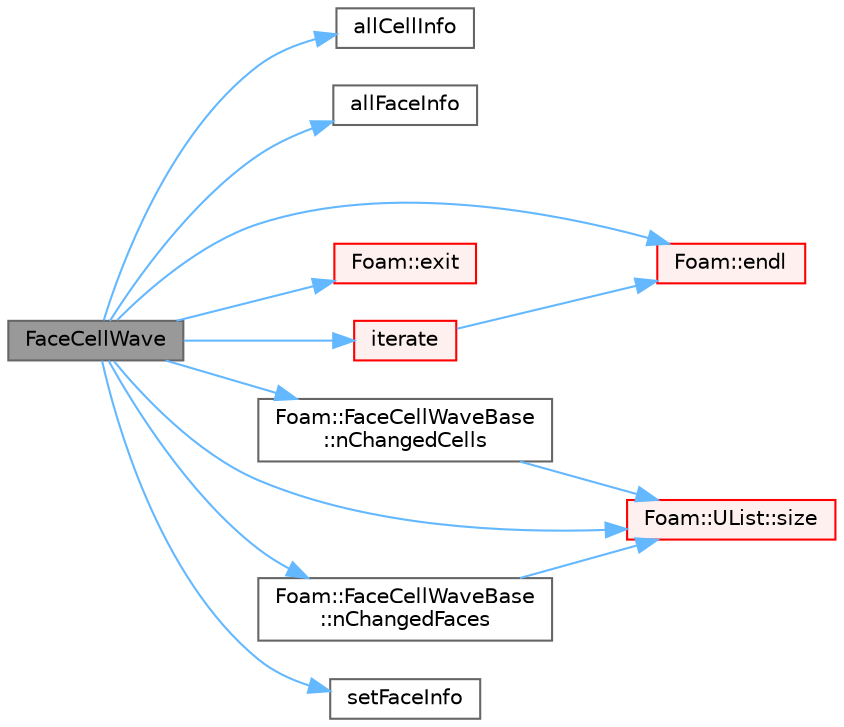 digraph "FaceCellWave"
{
 // LATEX_PDF_SIZE
  bgcolor="transparent";
  edge [fontname=Helvetica,fontsize=10,labelfontname=Helvetica,labelfontsize=10];
  node [fontname=Helvetica,fontsize=10,shape=box,height=0.2,width=0.4];
  rankdir="LR";
  Node1 [id="Node000001",label="FaceCellWave",height=0.2,width=0.4,color="gray40", fillcolor="grey60", style="filled", fontcolor="black",tooltip=" "];
  Node1 -> Node2 [id="edge1_Node000001_Node000002",color="steelblue1",style="solid",tooltip=" "];
  Node2 [id="Node000002",label="allCellInfo",height=0.2,width=0.4,color="grey40", fillcolor="white", style="filled",URL="$classFoam_1_1FaceCellWave.html#aea2be3ed684c8dee142c77c783490279",tooltip=" "];
  Node1 -> Node3 [id="edge2_Node000001_Node000003",color="steelblue1",style="solid",tooltip=" "];
  Node3 [id="Node000003",label="allFaceInfo",height=0.2,width=0.4,color="grey40", fillcolor="white", style="filled",URL="$classFoam_1_1FaceCellWave.html#acdccdfbfdec04d7b184ceb35b3bef895",tooltip=" "];
  Node1 -> Node4 [id="edge3_Node000001_Node000004",color="steelblue1",style="solid",tooltip=" "];
  Node4 [id="Node000004",label="Foam::endl",height=0.2,width=0.4,color="red", fillcolor="#FFF0F0", style="filled",URL="$namespaceFoam.html#a7d5eca45a323264dc5fe811500ebda47",tooltip=" "];
  Node1 -> Node8 [id="edge4_Node000001_Node000008",color="steelblue1",style="solid",tooltip=" "];
  Node8 [id="Node000008",label="Foam::exit",height=0.2,width=0.4,color="red", fillcolor="#FFF0F0", style="filled",URL="$namespaceFoam.html#ae0529b088aefc9f83b89dce5c31fda64",tooltip=" "];
  Node1 -> Node10 [id="edge5_Node000001_Node000010",color="steelblue1",style="solid",tooltip=" "];
  Node10 [id="Node000010",label="iterate",height=0.2,width=0.4,color="red", fillcolor="#FFF0F0", style="filled",URL="$classFoam_1_1FaceCellWave.html#a8f898fd0e592fd902741616e1f087497",tooltip=" "];
  Node10 -> Node4 [id="edge6_Node000010_Node000004",color="steelblue1",style="solid",tooltip=" "];
  Node1 -> Node12 [id="edge7_Node000001_Node000012",color="steelblue1",style="solid",tooltip=" "];
  Node12 [id="Node000012",label="Foam::FaceCellWaveBase\l::nChangedCells",height=0.2,width=0.4,color="grey40", fillcolor="white", style="filled",URL="$classFoam_1_1FaceCellWaveBase.html#a8e37597ffcc5bed3a49716eb3748247c",tooltip=" "];
  Node12 -> Node13 [id="edge8_Node000012_Node000013",color="steelblue1",style="solid",tooltip=" "];
  Node13 [id="Node000013",label="Foam::UList::size",height=0.2,width=0.4,color="red", fillcolor="#FFF0F0", style="filled",URL="$classFoam_1_1UList.html#ac1fc1d9dab324bb1b8452c7aa4813026",tooltip=" "];
  Node1 -> Node15 [id="edge9_Node000001_Node000015",color="steelblue1",style="solid",tooltip=" "];
  Node15 [id="Node000015",label="Foam::FaceCellWaveBase\l::nChangedFaces",height=0.2,width=0.4,color="grey40", fillcolor="white", style="filled",URL="$classFoam_1_1FaceCellWaveBase.html#a089fddd1f5457f77194a9aa915bbb631",tooltip=" "];
  Node15 -> Node13 [id="edge10_Node000015_Node000013",color="steelblue1",style="solid",tooltip=" "];
  Node1 -> Node16 [id="edge11_Node000001_Node000016",color="steelblue1",style="solid",tooltip=" "];
  Node16 [id="Node000016",label="setFaceInfo",height=0.2,width=0.4,color="grey40", fillcolor="white", style="filled",URL="$classFoam_1_1FaceCellWave.html#a9a45f31c4e888759bbcda25031d47ebb",tooltip=" "];
  Node1 -> Node13 [id="edge12_Node000001_Node000013",color="steelblue1",style="solid",tooltip=" "];
}
